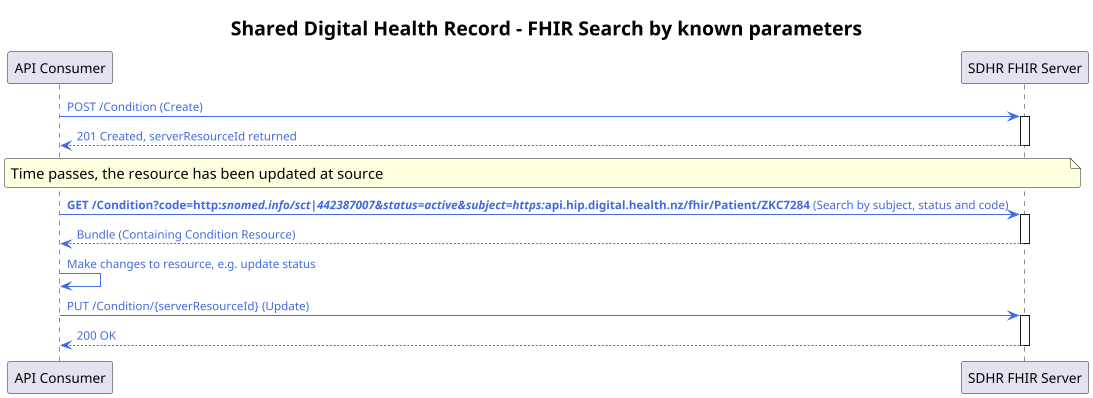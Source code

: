 @startuml

skinparam dpi 100 
scale max 350 width

skinparam ActivityDiamondBackgroundColor #RoyalBlue
skinparam ArrowColor #RoyalBlue   
skinparam ArrowFontColor #RoyalBlue   
skinparam ArrowFontSize 12
skinparam ArrowMessageAlignment right
skinparam BoxPadding 10
skinparam ClassFontSize 16
skinparam ClassFontStyle bold
skinparam ClassStereotypeFontSize 16
skinparam dpi 300
skinparam FooterFontSize 14
skinparam FooterFontStyle italic
skinparam LegendBackgroundColor #Snow
skinparam LegendFontName Helvetica
skinparam LegendFontSize 16
skinparam linetype ortho
skinparam nodesep 70
skinparam NoteBackgroundColor #LightYellow
skinparam NoteFontSize 15
skinparam NoteTextAlignment left
skinparam ranksep 60
skinparam roundcorner 5
skinparam TitleFontSize 20

title "Shared Digital Health Record - FHIR Search by known parameters"
participant "API Consumer" as Client
participant "SDHR FHIR Server" as Server

Client -> Server: POST /Condition (Create)
activate Server
Server --> Client: 201 Created, serverResourceId returned
deactivate Server

note over Client, Server: Time passes, the resource has been updated at source

Client -> Server: **GET /Condition?code=http://snomed.info/sct|442387007&status=active&subject=https://api.hip.digital.health.nz/fhir/Patient/ZKC7284** (Search by subject, status and code)
activate Server
Server --> Client: Bundle (Containing Condition Resource)
deactivate Server
Client -> Client: Make changes to resource, e.g. update status
Client -> Server: PUT /Condition/{serverResourceId} (Update)
activate Server
Server --> Client: 200 OK
deactivate Server

@enduml
